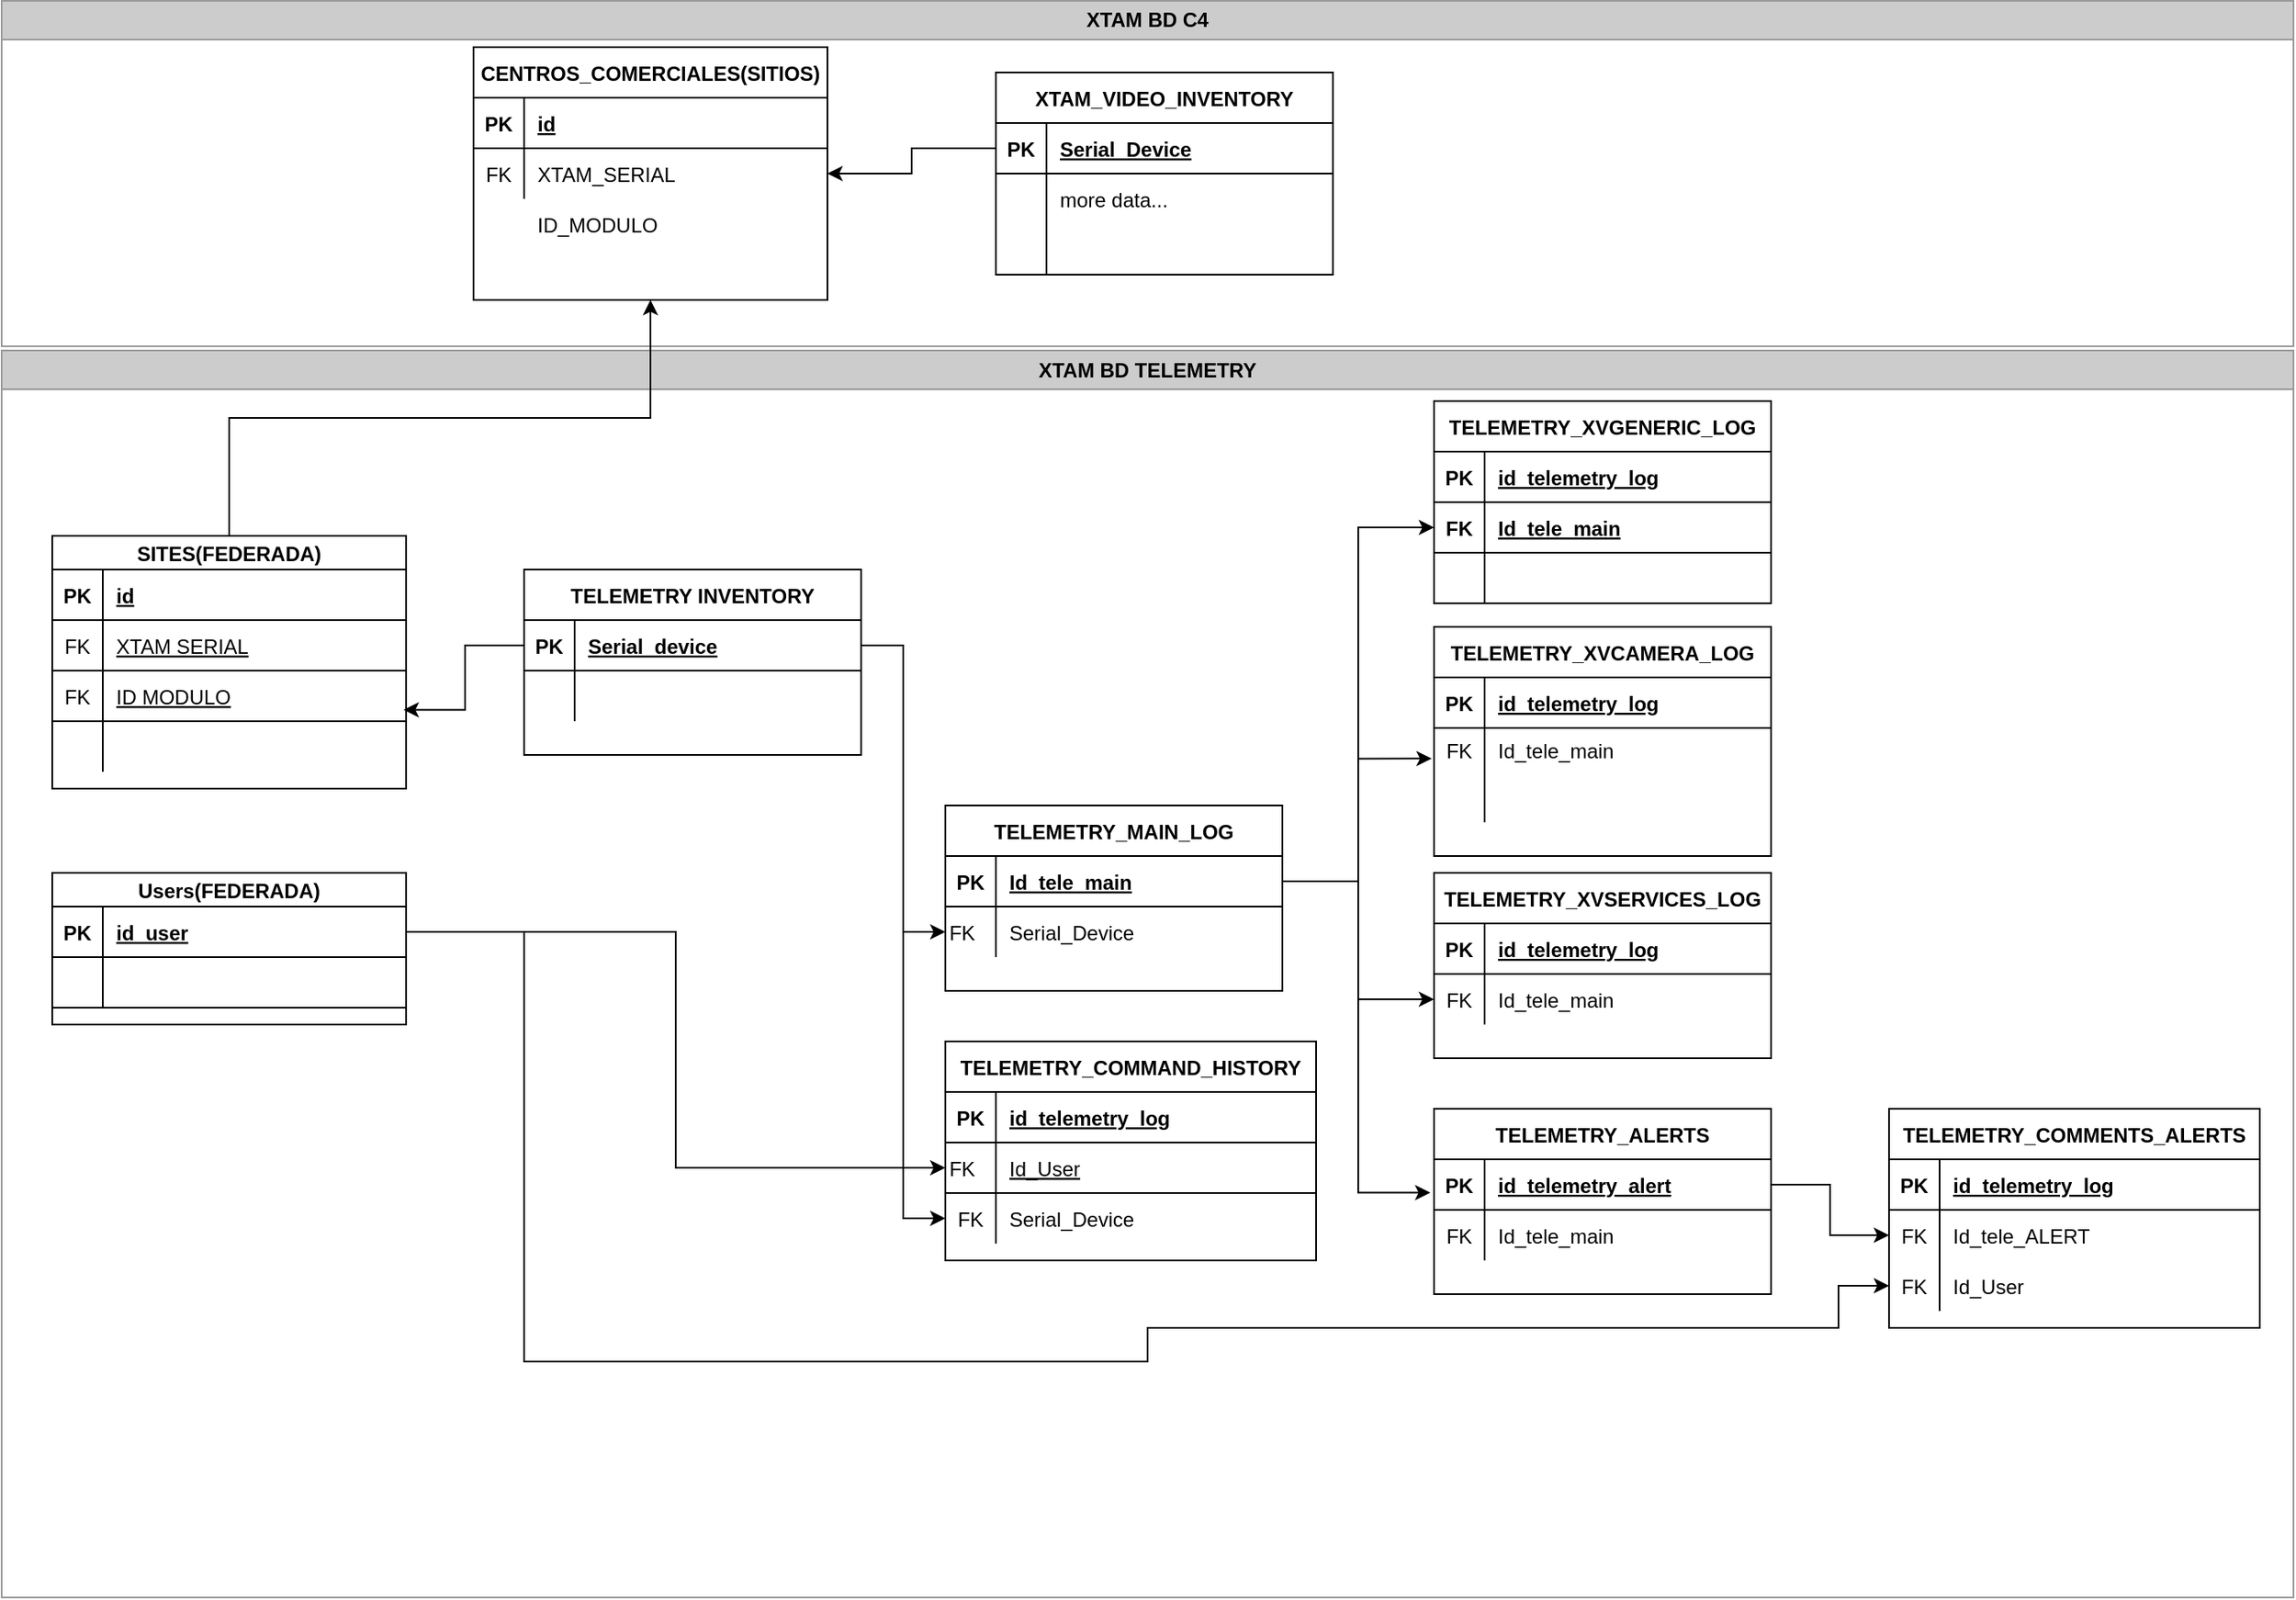 <mxfile version="23.0.2" type="github">
  <diagram id="R2lEEEUBdFMjLlhIrx00" name="Page-1">
    <mxGraphModel dx="2516" dy="759" grid="1" gridSize="10" guides="1" tooltips="1" connect="1" arrows="1" fold="1" page="1" pageScale="1" pageWidth="850" pageHeight="1100" math="0" shadow="0" extFonts="Permanent Marker^https://fonts.googleapis.com/css?family=Permanent+Marker">
      <root>
        <mxCell id="0" />
        <mxCell id="1" parent="0" />
        <mxCell id="znFHZDXA9H_BHEnEAQ6R-107" value="XTAM BD TELEMETRY" style="swimlane;whiteSpace=wrap;html=1;fillColor=#CCCCCC;strokeColor=#999999;" vertex="1" parent="1">
          <mxGeometry x="-250" y="210" width="1360" height="740" as="geometry" />
        </mxCell>
        <mxCell id="znFHZDXA9H_BHEnEAQ6R-1" value="TELEMETRY INVENTORY" style="shape=table;startSize=30;container=1;collapsible=1;childLayout=tableLayout;fixedRows=1;rowLines=0;fontStyle=1;align=center;resizeLast=1;" vertex="1" parent="znFHZDXA9H_BHEnEAQ6R-107">
          <mxGeometry x="310" y="130" width="200" height="110" as="geometry" />
        </mxCell>
        <mxCell id="znFHZDXA9H_BHEnEAQ6R-2" value="" style="shape=partialRectangle;collapsible=0;dropTarget=0;pointerEvents=0;fillColor=none;points=[[0,0.5],[1,0.5]];portConstraint=eastwest;top=0;left=0;right=0;bottom=1;" vertex="1" parent="znFHZDXA9H_BHEnEAQ6R-1">
          <mxGeometry y="30" width="200" height="30" as="geometry" />
        </mxCell>
        <mxCell id="znFHZDXA9H_BHEnEAQ6R-3" value="PK" style="shape=partialRectangle;overflow=hidden;connectable=0;fillColor=none;top=0;left=0;bottom=0;right=0;fontStyle=1;" vertex="1" parent="znFHZDXA9H_BHEnEAQ6R-2">
          <mxGeometry width="30" height="30" as="geometry">
            <mxRectangle width="30" height="30" as="alternateBounds" />
          </mxGeometry>
        </mxCell>
        <mxCell id="znFHZDXA9H_BHEnEAQ6R-4" value="Serial_device" style="shape=partialRectangle;overflow=hidden;connectable=0;fillColor=none;top=0;left=0;bottom=0;right=0;align=left;spacingLeft=6;fontStyle=5;" vertex="1" parent="znFHZDXA9H_BHEnEAQ6R-2">
          <mxGeometry x="30" width="170" height="30" as="geometry">
            <mxRectangle width="170" height="30" as="alternateBounds" />
          </mxGeometry>
        </mxCell>
        <mxCell id="znFHZDXA9H_BHEnEAQ6R-5" value="" style="shape=partialRectangle;collapsible=0;dropTarget=0;pointerEvents=0;fillColor=none;points=[[0,0.5],[1,0.5]];portConstraint=eastwest;top=0;left=0;right=0;bottom=0;" vertex="1" parent="znFHZDXA9H_BHEnEAQ6R-1">
          <mxGeometry y="60" width="200" height="30" as="geometry" />
        </mxCell>
        <mxCell id="znFHZDXA9H_BHEnEAQ6R-6" value="" style="shape=partialRectangle;overflow=hidden;connectable=0;fillColor=none;top=0;left=0;bottom=0;right=0;" vertex="1" parent="znFHZDXA9H_BHEnEAQ6R-5">
          <mxGeometry width="30" height="30" as="geometry">
            <mxRectangle width="30" height="30" as="alternateBounds" />
          </mxGeometry>
        </mxCell>
        <mxCell id="znFHZDXA9H_BHEnEAQ6R-7" value="" style="shape=partialRectangle;overflow=hidden;connectable=0;fillColor=none;top=0;left=0;bottom=0;right=0;align=left;spacingLeft=6;" vertex="1" parent="znFHZDXA9H_BHEnEAQ6R-5">
          <mxGeometry x="30" width="170" height="30" as="geometry">
            <mxRectangle width="170" height="30" as="alternateBounds" />
          </mxGeometry>
        </mxCell>
        <mxCell id="znFHZDXA9H_BHEnEAQ6R-118" value="TELEMETRY_COMMENTS_ALERTS" style="shape=table;startSize=30;container=1;collapsible=1;childLayout=tableLayout;fixedRows=1;rowLines=0;fontStyle=1;align=center;resizeLast=1;" vertex="1" parent="znFHZDXA9H_BHEnEAQ6R-107">
          <mxGeometry x="1120" y="450" width="220" height="130" as="geometry" />
        </mxCell>
        <mxCell id="znFHZDXA9H_BHEnEAQ6R-119" value="" style="shape=partialRectangle;collapsible=0;dropTarget=0;pointerEvents=0;fillColor=none;points=[[0,0.5],[1,0.5]];portConstraint=eastwest;top=0;left=0;right=0;bottom=1;" vertex="1" parent="znFHZDXA9H_BHEnEAQ6R-118">
          <mxGeometry y="30" width="220" height="30" as="geometry" />
        </mxCell>
        <mxCell id="znFHZDXA9H_BHEnEAQ6R-120" value="PK" style="shape=partialRectangle;overflow=hidden;connectable=0;fillColor=none;top=0;left=0;bottom=0;right=0;fontStyle=1;" vertex="1" parent="znFHZDXA9H_BHEnEAQ6R-119">
          <mxGeometry width="30" height="30" as="geometry">
            <mxRectangle width="30" height="30" as="alternateBounds" />
          </mxGeometry>
        </mxCell>
        <mxCell id="znFHZDXA9H_BHEnEAQ6R-121" value="id_telemetry_log" style="shape=partialRectangle;overflow=hidden;connectable=0;fillColor=none;top=0;left=0;bottom=0;right=0;align=left;spacingLeft=6;fontStyle=5;" vertex="1" parent="znFHZDXA9H_BHEnEAQ6R-119">
          <mxGeometry x="30" width="190" height="30" as="geometry">
            <mxRectangle width="190" height="30" as="alternateBounds" />
          </mxGeometry>
        </mxCell>
        <mxCell id="znFHZDXA9H_BHEnEAQ6R-122" value="" style="shape=partialRectangle;collapsible=0;dropTarget=0;pointerEvents=0;fillColor=none;points=[[0,0.5],[1,0.5]];portConstraint=eastwest;top=0;left=0;right=0;bottom=0;" vertex="1" parent="znFHZDXA9H_BHEnEAQ6R-118">
          <mxGeometry y="60" width="220" height="30" as="geometry" />
        </mxCell>
        <mxCell id="znFHZDXA9H_BHEnEAQ6R-123" value="FK" style="shape=partialRectangle;overflow=hidden;connectable=0;fillColor=none;top=0;left=0;bottom=0;right=0;" vertex="1" parent="znFHZDXA9H_BHEnEAQ6R-122">
          <mxGeometry width="30" height="30" as="geometry">
            <mxRectangle width="30" height="30" as="alternateBounds" />
          </mxGeometry>
        </mxCell>
        <mxCell id="znFHZDXA9H_BHEnEAQ6R-124" value="Id_tele_ALERT" style="shape=partialRectangle;overflow=hidden;connectable=0;fillColor=none;top=0;left=0;bottom=0;right=0;align=left;spacingLeft=6;" vertex="1" parent="znFHZDXA9H_BHEnEAQ6R-122">
          <mxGeometry x="30" width="190" height="30" as="geometry">
            <mxRectangle width="190" height="30" as="alternateBounds" />
          </mxGeometry>
        </mxCell>
        <mxCell id="znFHZDXA9H_BHEnEAQ6R-153" style="shape=partialRectangle;collapsible=0;dropTarget=0;pointerEvents=0;fillColor=none;points=[[0,0.5],[1,0.5]];portConstraint=eastwest;top=0;left=0;right=0;bottom=0;" vertex="1" parent="znFHZDXA9H_BHEnEAQ6R-118">
          <mxGeometry y="90" width="220" height="30" as="geometry" />
        </mxCell>
        <mxCell id="znFHZDXA9H_BHEnEAQ6R-154" value="FK" style="shape=partialRectangle;overflow=hidden;connectable=0;fillColor=none;top=0;left=0;bottom=0;right=0;" vertex="1" parent="znFHZDXA9H_BHEnEAQ6R-153">
          <mxGeometry width="30" height="30" as="geometry">
            <mxRectangle width="30" height="30" as="alternateBounds" />
          </mxGeometry>
        </mxCell>
        <mxCell id="znFHZDXA9H_BHEnEAQ6R-155" value="Id_User" style="shape=partialRectangle;overflow=hidden;connectable=0;fillColor=none;top=0;left=0;bottom=0;right=0;align=left;spacingLeft=6;" vertex="1" parent="znFHZDXA9H_BHEnEAQ6R-153">
          <mxGeometry x="30" width="190" height="30" as="geometry">
            <mxRectangle width="190" height="30" as="alternateBounds" />
          </mxGeometry>
        </mxCell>
        <mxCell id="znFHZDXA9H_BHEnEAQ6R-126" value="TELEMETRY_COMMAND_HISTORY" style="shape=table;startSize=30;container=1;collapsible=1;childLayout=tableLayout;fixedRows=1;rowLines=0;fontStyle=1;align=center;resizeLast=1;" vertex="1" parent="znFHZDXA9H_BHEnEAQ6R-107">
          <mxGeometry x="560" y="410" width="220" height="130" as="geometry" />
        </mxCell>
        <mxCell id="znFHZDXA9H_BHEnEAQ6R-127" value="" style="shape=partialRectangle;collapsible=0;dropTarget=0;pointerEvents=0;fillColor=none;points=[[0,0.5],[1,0.5]];portConstraint=eastwest;top=0;left=0;right=0;bottom=1;" vertex="1" parent="znFHZDXA9H_BHEnEAQ6R-126">
          <mxGeometry y="30" width="220" height="30" as="geometry" />
        </mxCell>
        <mxCell id="znFHZDXA9H_BHEnEAQ6R-128" value="PK" style="shape=partialRectangle;overflow=hidden;connectable=0;fillColor=none;top=0;left=0;bottom=0;right=0;fontStyle=1;" vertex="1" parent="znFHZDXA9H_BHEnEAQ6R-127">
          <mxGeometry width="30" height="30" as="geometry">
            <mxRectangle width="30" height="30" as="alternateBounds" />
          </mxGeometry>
        </mxCell>
        <mxCell id="znFHZDXA9H_BHEnEAQ6R-129" value="id_telemetry_log" style="shape=partialRectangle;overflow=hidden;connectable=0;fillColor=none;top=0;left=0;bottom=0;right=0;align=left;spacingLeft=6;fontStyle=5;" vertex="1" parent="znFHZDXA9H_BHEnEAQ6R-127">
          <mxGeometry x="30" width="190" height="30" as="geometry">
            <mxRectangle width="190" height="30" as="alternateBounds" />
          </mxGeometry>
        </mxCell>
        <mxCell id="znFHZDXA9H_BHEnEAQ6R-149" style="shape=partialRectangle;collapsible=0;dropTarget=0;pointerEvents=0;fillColor=none;points=[[0,0.5],[1,0.5]];portConstraint=eastwest;top=0;left=0;right=0;bottom=1;" vertex="1" parent="znFHZDXA9H_BHEnEAQ6R-126">
          <mxGeometry y="60" width="220" height="30" as="geometry" />
        </mxCell>
        <mxCell id="znFHZDXA9H_BHEnEAQ6R-150" value="FK   " style="shape=partialRectangle;overflow=hidden;connectable=0;fillColor=none;top=0;left=0;bottom=0;right=0;fontStyle=0;" vertex="1" parent="znFHZDXA9H_BHEnEAQ6R-149">
          <mxGeometry width="30" height="30" as="geometry">
            <mxRectangle width="30" height="30" as="alternateBounds" />
          </mxGeometry>
        </mxCell>
        <mxCell id="znFHZDXA9H_BHEnEAQ6R-151" value="Id_User" style="shape=partialRectangle;overflow=hidden;connectable=0;fillColor=none;top=0;left=0;bottom=0;right=0;align=left;spacingLeft=6;fontStyle=4;" vertex="1" parent="znFHZDXA9H_BHEnEAQ6R-149">
          <mxGeometry x="30" width="190" height="30" as="geometry">
            <mxRectangle width="190" height="30" as="alternateBounds" />
          </mxGeometry>
        </mxCell>
        <mxCell id="znFHZDXA9H_BHEnEAQ6R-130" value="" style="shape=partialRectangle;collapsible=0;dropTarget=0;pointerEvents=0;fillColor=none;points=[[0,0.5],[1,0.5]];portConstraint=eastwest;top=0;left=0;right=0;bottom=0;" vertex="1" parent="znFHZDXA9H_BHEnEAQ6R-126">
          <mxGeometry y="90" width="220" height="30" as="geometry" />
        </mxCell>
        <mxCell id="znFHZDXA9H_BHEnEAQ6R-131" value="FK" style="shape=partialRectangle;overflow=hidden;connectable=0;fillColor=none;top=0;left=0;bottom=0;right=0;" vertex="1" parent="znFHZDXA9H_BHEnEAQ6R-130">
          <mxGeometry width="30" height="30" as="geometry">
            <mxRectangle width="30" height="30" as="alternateBounds" />
          </mxGeometry>
        </mxCell>
        <mxCell id="znFHZDXA9H_BHEnEAQ6R-132" value="Serial_Device" style="shape=partialRectangle;overflow=hidden;connectable=0;fillColor=none;top=0;left=0;bottom=0;right=0;align=left;spacingLeft=6;" vertex="1" parent="znFHZDXA9H_BHEnEAQ6R-130">
          <mxGeometry x="30" width="190" height="30" as="geometry">
            <mxRectangle width="190" height="30" as="alternateBounds" />
          </mxGeometry>
        </mxCell>
        <mxCell id="znFHZDXA9H_BHEnEAQ6R-38" value="SITES(FEDERADA)" style="shape=table;startSize=20;container=1;collapsible=1;childLayout=tableLayout;fixedRows=1;rowLines=0;fontStyle=1;align=center;resizeLast=1;" vertex="1" parent="znFHZDXA9H_BHEnEAQ6R-107">
          <mxGeometry x="30" y="110" width="210" height="150" as="geometry" />
        </mxCell>
        <mxCell id="znFHZDXA9H_BHEnEAQ6R-39" value="" style="shape=partialRectangle;collapsible=0;dropTarget=0;pointerEvents=0;fillColor=none;points=[[0,0.5],[1,0.5]];portConstraint=eastwest;top=0;left=0;right=0;bottom=1;" vertex="1" parent="znFHZDXA9H_BHEnEAQ6R-38">
          <mxGeometry y="20" width="210" height="30" as="geometry" />
        </mxCell>
        <mxCell id="znFHZDXA9H_BHEnEAQ6R-40" value="PK" style="shape=partialRectangle;overflow=hidden;connectable=0;fillColor=none;top=0;left=0;bottom=0;right=0;fontStyle=1;" vertex="1" parent="znFHZDXA9H_BHEnEAQ6R-39">
          <mxGeometry width="30" height="30" as="geometry">
            <mxRectangle width="30" height="30" as="alternateBounds" />
          </mxGeometry>
        </mxCell>
        <mxCell id="znFHZDXA9H_BHEnEAQ6R-41" value="id" style="shape=partialRectangle;overflow=hidden;connectable=0;fillColor=none;top=0;left=0;bottom=0;right=0;align=left;spacingLeft=6;fontStyle=5;" vertex="1" parent="znFHZDXA9H_BHEnEAQ6R-39">
          <mxGeometry x="30" width="180" height="30" as="geometry">
            <mxRectangle width="180" height="30" as="alternateBounds" />
          </mxGeometry>
        </mxCell>
        <mxCell id="znFHZDXA9H_BHEnEAQ6R-45" style="shape=partialRectangle;collapsible=0;dropTarget=0;pointerEvents=0;fillColor=none;points=[[0,0.5],[1,0.5]];portConstraint=eastwest;top=0;left=0;right=0;bottom=1;" vertex="1" parent="znFHZDXA9H_BHEnEAQ6R-38">
          <mxGeometry y="50" width="210" height="30" as="geometry" />
        </mxCell>
        <mxCell id="znFHZDXA9H_BHEnEAQ6R-46" value="FK" style="shape=partialRectangle;overflow=hidden;connectable=0;fillColor=none;top=0;left=0;bottom=0;right=0;fontStyle=0;" vertex="1" parent="znFHZDXA9H_BHEnEAQ6R-45">
          <mxGeometry width="30" height="30" as="geometry">
            <mxRectangle width="30" height="30" as="alternateBounds" />
          </mxGeometry>
        </mxCell>
        <mxCell id="znFHZDXA9H_BHEnEAQ6R-47" value="XTAM SERIAL" style="shape=partialRectangle;overflow=hidden;connectable=0;fillColor=none;top=0;left=0;bottom=0;right=0;align=left;spacingLeft=6;fontStyle=4;" vertex="1" parent="znFHZDXA9H_BHEnEAQ6R-45">
          <mxGeometry x="30" width="180" height="30" as="geometry">
            <mxRectangle width="180" height="30" as="alternateBounds" />
          </mxGeometry>
        </mxCell>
        <mxCell id="znFHZDXA9H_BHEnEAQ6R-48" style="shape=partialRectangle;collapsible=0;dropTarget=0;pointerEvents=0;fillColor=none;points=[[0,0.5],[1,0.5]];portConstraint=eastwest;top=0;left=0;right=0;bottom=1;" vertex="1" parent="znFHZDXA9H_BHEnEAQ6R-38">
          <mxGeometry y="80" width="210" height="30" as="geometry" />
        </mxCell>
        <mxCell id="znFHZDXA9H_BHEnEAQ6R-49" value="FK" style="shape=partialRectangle;overflow=hidden;connectable=0;fillColor=none;top=0;left=0;bottom=0;right=0;fontStyle=0;" vertex="1" parent="znFHZDXA9H_BHEnEAQ6R-48">
          <mxGeometry width="30" height="30" as="geometry">
            <mxRectangle width="30" height="30" as="alternateBounds" />
          </mxGeometry>
        </mxCell>
        <mxCell id="znFHZDXA9H_BHEnEAQ6R-50" value="ID MODULO" style="shape=partialRectangle;overflow=hidden;connectable=0;fillColor=none;top=0;left=0;bottom=0;right=0;align=left;spacingLeft=6;fontStyle=4;" vertex="1" parent="znFHZDXA9H_BHEnEAQ6R-48">
          <mxGeometry x="30" width="180" height="30" as="geometry">
            <mxRectangle width="180" height="30" as="alternateBounds" />
          </mxGeometry>
        </mxCell>
        <mxCell id="znFHZDXA9H_BHEnEAQ6R-42" value="" style="shape=partialRectangle;collapsible=0;dropTarget=0;pointerEvents=0;fillColor=none;points=[[0,0.5],[1,0.5]];portConstraint=eastwest;top=0;left=0;right=0;bottom=0;" vertex="1" parent="znFHZDXA9H_BHEnEAQ6R-38">
          <mxGeometry y="110" width="210" height="30" as="geometry" />
        </mxCell>
        <mxCell id="znFHZDXA9H_BHEnEAQ6R-43" value="" style="shape=partialRectangle;overflow=hidden;connectable=0;fillColor=none;top=0;left=0;bottom=0;right=0;" vertex="1" parent="znFHZDXA9H_BHEnEAQ6R-42">
          <mxGeometry width="30" height="30" as="geometry">
            <mxRectangle width="30" height="30" as="alternateBounds" />
          </mxGeometry>
        </mxCell>
        <mxCell id="znFHZDXA9H_BHEnEAQ6R-44" value="" style="shape=partialRectangle;overflow=hidden;connectable=0;fillColor=none;top=0;left=0;bottom=0;right=0;align=left;spacingLeft=6;" vertex="1" parent="znFHZDXA9H_BHEnEAQ6R-42">
          <mxGeometry x="30" width="180" height="30" as="geometry">
            <mxRectangle width="180" height="30" as="alternateBounds" />
          </mxGeometry>
        </mxCell>
        <mxCell id="znFHZDXA9H_BHEnEAQ6R-51" style="edgeStyle=orthogonalEdgeStyle;rounded=0;orthogonalLoop=1;jettySize=auto;html=1;exitX=0;exitY=0.5;exitDx=0;exitDy=0;entryX=0.993;entryY=0.774;entryDx=0;entryDy=0;entryPerimeter=0;" edge="1" parent="znFHZDXA9H_BHEnEAQ6R-107" source="znFHZDXA9H_BHEnEAQ6R-2" target="znFHZDXA9H_BHEnEAQ6R-48">
          <mxGeometry relative="1" as="geometry" />
        </mxCell>
        <mxCell id="znFHZDXA9H_BHEnEAQ6R-99" value="TELEMETRY_ALERTS" style="shape=table;startSize=30;container=1;collapsible=1;childLayout=tableLayout;fixedRows=1;rowLines=0;fontStyle=1;align=center;resizeLast=1;" vertex="1" parent="znFHZDXA9H_BHEnEAQ6R-107">
          <mxGeometry x="850" y="450" width="200" height="110" as="geometry" />
        </mxCell>
        <mxCell id="znFHZDXA9H_BHEnEAQ6R-100" value="" style="shape=partialRectangle;collapsible=0;dropTarget=0;pointerEvents=0;fillColor=none;points=[[0,0.5],[1,0.5]];portConstraint=eastwest;top=0;left=0;right=0;bottom=1;" vertex="1" parent="znFHZDXA9H_BHEnEAQ6R-99">
          <mxGeometry y="30" width="200" height="30" as="geometry" />
        </mxCell>
        <mxCell id="znFHZDXA9H_BHEnEAQ6R-101" value="PK" style="shape=partialRectangle;overflow=hidden;connectable=0;fillColor=none;top=0;left=0;bottom=0;right=0;fontStyle=1;" vertex="1" parent="znFHZDXA9H_BHEnEAQ6R-100">
          <mxGeometry width="30" height="30" as="geometry">
            <mxRectangle width="30" height="30" as="alternateBounds" />
          </mxGeometry>
        </mxCell>
        <mxCell id="znFHZDXA9H_BHEnEAQ6R-102" value="id_telemetry_alert" style="shape=partialRectangle;overflow=hidden;connectable=0;fillColor=none;top=0;left=0;bottom=0;right=0;align=left;spacingLeft=6;fontStyle=5;" vertex="1" parent="znFHZDXA9H_BHEnEAQ6R-100">
          <mxGeometry x="30" width="170" height="30" as="geometry">
            <mxRectangle width="170" height="30" as="alternateBounds" />
          </mxGeometry>
        </mxCell>
        <mxCell id="znFHZDXA9H_BHEnEAQ6R-103" value="" style="shape=partialRectangle;collapsible=0;dropTarget=0;pointerEvents=0;fillColor=none;points=[[0,0.5],[1,0.5]];portConstraint=eastwest;top=0;left=0;right=0;bottom=0;" vertex="1" parent="znFHZDXA9H_BHEnEAQ6R-99">
          <mxGeometry y="60" width="200" height="30" as="geometry" />
        </mxCell>
        <mxCell id="znFHZDXA9H_BHEnEAQ6R-104" value="FK" style="shape=partialRectangle;overflow=hidden;connectable=0;fillColor=none;top=0;left=0;bottom=0;right=0;" vertex="1" parent="znFHZDXA9H_BHEnEAQ6R-103">
          <mxGeometry width="30" height="30" as="geometry">
            <mxRectangle width="30" height="30" as="alternateBounds" />
          </mxGeometry>
        </mxCell>
        <mxCell id="znFHZDXA9H_BHEnEAQ6R-105" value="Id_tele_main" style="shape=partialRectangle;overflow=hidden;connectable=0;fillColor=none;top=0;left=0;bottom=0;right=0;align=left;spacingLeft=6;" vertex="1" parent="znFHZDXA9H_BHEnEAQ6R-103">
          <mxGeometry x="30" width="170" height="30" as="geometry">
            <mxRectangle width="170" height="30" as="alternateBounds" />
          </mxGeometry>
        </mxCell>
        <mxCell id="znFHZDXA9H_BHEnEAQ6R-133" style="edgeStyle=orthogonalEdgeStyle;rounded=0;orthogonalLoop=1;jettySize=auto;html=1;exitX=1;exitY=0.5;exitDx=0;exitDy=0;entryX=0;entryY=0.5;entryDx=0;entryDy=0;" edge="1" parent="znFHZDXA9H_BHEnEAQ6R-107" source="znFHZDXA9H_BHEnEAQ6R-100" target="znFHZDXA9H_BHEnEAQ6R-122">
          <mxGeometry relative="1" as="geometry" />
        </mxCell>
        <mxCell id="znFHZDXA9H_BHEnEAQ6R-135" style="edgeStyle=orthogonalEdgeStyle;rounded=0;orthogonalLoop=1;jettySize=auto;html=1;exitX=1;exitY=0.5;exitDx=0;exitDy=0;entryX=0;entryY=0.5;entryDx=0;entryDy=0;" edge="1" parent="znFHZDXA9H_BHEnEAQ6R-107" source="znFHZDXA9H_BHEnEAQ6R-2" target="znFHZDXA9H_BHEnEAQ6R-130">
          <mxGeometry relative="1" as="geometry" />
        </mxCell>
        <mxCell id="znFHZDXA9H_BHEnEAQ6R-136" value="Users(FEDERADA)" style="shape=table;startSize=20;container=1;collapsible=1;childLayout=tableLayout;fixedRows=1;rowLines=0;fontStyle=1;align=center;resizeLast=1;" vertex="1" parent="znFHZDXA9H_BHEnEAQ6R-107">
          <mxGeometry x="30" y="310" width="210" height="90" as="geometry" />
        </mxCell>
        <mxCell id="znFHZDXA9H_BHEnEAQ6R-137" value="" style="shape=partialRectangle;collapsible=0;dropTarget=0;pointerEvents=0;fillColor=none;points=[[0,0.5],[1,0.5]];portConstraint=eastwest;top=0;left=0;right=0;bottom=1;" vertex="1" parent="znFHZDXA9H_BHEnEAQ6R-136">
          <mxGeometry y="20" width="210" height="30" as="geometry" />
        </mxCell>
        <mxCell id="znFHZDXA9H_BHEnEAQ6R-138" value="PK" style="shape=partialRectangle;overflow=hidden;connectable=0;fillColor=none;top=0;left=0;bottom=0;right=0;fontStyle=1;" vertex="1" parent="znFHZDXA9H_BHEnEAQ6R-137">
          <mxGeometry width="30" height="30" as="geometry">
            <mxRectangle width="30" height="30" as="alternateBounds" />
          </mxGeometry>
        </mxCell>
        <mxCell id="znFHZDXA9H_BHEnEAQ6R-139" value="id_user" style="shape=partialRectangle;overflow=hidden;connectable=0;fillColor=none;top=0;left=0;bottom=0;right=0;align=left;spacingLeft=6;fontStyle=5;" vertex="1" parent="znFHZDXA9H_BHEnEAQ6R-137">
          <mxGeometry x="30" width="180" height="30" as="geometry">
            <mxRectangle width="180" height="30" as="alternateBounds" />
          </mxGeometry>
        </mxCell>
        <mxCell id="znFHZDXA9H_BHEnEAQ6R-143" style="shape=partialRectangle;collapsible=0;dropTarget=0;pointerEvents=0;fillColor=none;points=[[0,0.5],[1,0.5]];portConstraint=eastwest;top=0;left=0;right=0;bottom=1;" vertex="1" parent="znFHZDXA9H_BHEnEAQ6R-136">
          <mxGeometry y="50" width="210" height="30" as="geometry" />
        </mxCell>
        <mxCell id="znFHZDXA9H_BHEnEAQ6R-144" value="" style="shape=partialRectangle;overflow=hidden;connectable=0;fillColor=none;top=0;left=0;bottom=0;right=0;fontStyle=0;" vertex="1" parent="znFHZDXA9H_BHEnEAQ6R-143">
          <mxGeometry width="30" height="30" as="geometry">
            <mxRectangle width="30" height="30" as="alternateBounds" />
          </mxGeometry>
        </mxCell>
        <mxCell id="znFHZDXA9H_BHEnEAQ6R-145" value="" style="shape=partialRectangle;overflow=hidden;connectable=0;fillColor=none;top=0;left=0;bottom=0;right=0;align=left;spacingLeft=6;fontStyle=4;" vertex="1" parent="znFHZDXA9H_BHEnEAQ6R-143">
          <mxGeometry x="30" width="180" height="30" as="geometry">
            <mxRectangle width="180" height="30" as="alternateBounds" />
          </mxGeometry>
        </mxCell>
        <mxCell id="znFHZDXA9H_BHEnEAQ6R-152" style="edgeStyle=orthogonalEdgeStyle;rounded=0;orthogonalLoop=1;jettySize=auto;html=1;exitX=1;exitY=0.5;exitDx=0;exitDy=0;entryX=0;entryY=0.5;entryDx=0;entryDy=0;" edge="1" parent="znFHZDXA9H_BHEnEAQ6R-107" source="znFHZDXA9H_BHEnEAQ6R-137" target="znFHZDXA9H_BHEnEAQ6R-149">
          <mxGeometry relative="1" as="geometry" />
        </mxCell>
        <mxCell id="znFHZDXA9H_BHEnEAQ6R-156" style="edgeStyle=orthogonalEdgeStyle;rounded=0;orthogonalLoop=1;jettySize=auto;html=1;exitX=1;exitY=0.5;exitDx=0;exitDy=0;entryX=0;entryY=0.5;entryDx=0;entryDy=0;" edge="1" parent="znFHZDXA9H_BHEnEAQ6R-107" source="znFHZDXA9H_BHEnEAQ6R-137" target="znFHZDXA9H_BHEnEAQ6R-153">
          <mxGeometry relative="1" as="geometry">
            <Array as="points">
              <mxPoint x="310" y="345" />
              <mxPoint x="310" y="600" />
              <mxPoint x="680" y="600" />
              <mxPoint x="680" y="580" />
              <mxPoint x="1090" y="580" />
              <mxPoint x="1090" y="555" />
            </Array>
          </mxGeometry>
        </mxCell>
        <mxCell id="C-vyLk0tnHw3VtMMgP7b-23" value="CENTROS_COMERCIALES(SITIOS)" style="shape=table;startSize=30;container=1;collapsible=1;childLayout=tableLayout;fixedRows=1;rowLines=0;fontStyle=1;align=center;resizeLast=1;" parent="1" vertex="1">
          <mxGeometry x="30" y="30" width="210" height="150" as="geometry" />
        </mxCell>
        <mxCell id="C-vyLk0tnHw3VtMMgP7b-24" value="" style="shape=partialRectangle;collapsible=0;dropTarget=0;pointerEvents=0;fillColor=none;points=[[0,0.5],[1,0.5]];portConstraint=eastwest;top=0;left=0;right=0;bottom=1;" parent="C-vyLk0tnHw3VtMMgP7b-23" vertex="1">
          <mxGeometry y="30" width="210" height="30" as="geometry" />
        </mxCell>
        <mxCell id="C-vyLk0tnHw3VtMMgP7b-25" value="PK" style="shape=partialRectangle;overflow=hidden;connectable=0;fillColor=none;top=0;left=0;bottom=0;right=0;fontStyle=1;" parent="C-vyLk0tnHw3VtMMgP7b-24" vertex="1">
          <mxGeometry width="30" height="30" as="geometry">
            <mxRectangle width="30" height="30" as="alternateBounds" />
          </mxGeometry>
        </mxCell>
        <mxCell id="C-vyLk0tnHw3VtMMgP7b-26" value="id" style="shape=partialRectangle;overflow=hidden;connectable=0;fillColor=none;top=0;left=0;bottom=0;right=0;align=left;spacingLeft=6;fontStyle=5;" parent="C-vyLk0tnHw3VtMMgP7b-24" vertex="1">
          <mxGeometry x="30" width="180" height="30" as="geometry">
            <mxRectangle width="180" height="30" as="alternateBounds" />
          </mxGeometry>
        </mxCell>
        <mxCell id="C-vyLk0tnHw3VtMMgP7b-27" value="" style="shape=partialRectangle;collapsible=0;dropTarget=0;pointerEvents=0;fillColor=none;points=[[0,0.5],[1,0.5]];portConstraint=eastwest;top=0;left=0;right=0;bottom=0;" parent="C-vyLk0tnHw3VtMMgP7b-23" vertex="1">
          <mxGeometry y="60" width="210" height="30" as="geometry" />
        </mxCell>
        <mxCell id="C-vyLk0tnHw3VtMMgP7b-28" value="FK" style="shape=partialRectangle;overflow=hidden;connectable=0;fillColor=none;top=0;left=0;bottom=0;right=0;" parent="C-vyLk0tnHw3VtMMgP7b-27" vertex="1">
          <mxGeometry width="30" height="30" as="geometry">
            <mxRectangle width="30" height="30" as="alternateBounds" />
          </mxGeometry>
        </mxCell>
        <mxCell id="C-vyLk0tnHw3VtMMgP7b-29" value="XTAM_SERIAL" style="shape=partialRectangle;overflow=hidden;connectable=0;fillColor=none;top=0;left=0;bottom=0;right=0;align=left;spacingLeft=6;" parent="C-vyLk0tnHw3VtMMgP7b-27" vertex="1">
          <mxGeometry x="30" width="180" height="30" as="geometry">
            <mxRectangle width="180" height="30" as="alternateBounds" />
          </mxGeometry>
        </mxCell>
        <mxCell id="znFHZDXA9H_BHEnEAQ6R-10" value="ID_MODULO" style="shape=partialRectangle;overflow=hidden;connectable=0;fillColor=none;top=0;left=0;bottom=0;right=0;align=left;spacingLeft=6;" vertex="1" parent="1">
          <mxGeometry x="60" y="120" width="180" height="30" as="geometry">
            <mxRectangle width="220" height="30" as="alternateBounds" />
          </mxGeometry>
        </mxCell>
        <mxCell id="znFHZDXA9H_BHEnEAQ6R-15" style="edgeStyle=orthogonalEdgeStyle;rounded=0;orthogonalLoop=1;jettySize=auto;html=1;entryX=1;entryY=0.5;entryDx=0;entryDy=0;" edge="1" parent="1" source="C-vyLk0tnHw3VtMMgP7b-3" target="C-vyLk0tnHw3VtMMgP7b-27">
          <mxGeometry relative="1" as="geometry" />
        </mxCell>
        <mxCell id="znFHZDXA9H_BHEnEAQ6R-17" value="XTAM BD C4" style="swimlane;whiteSpace=wrap;html=1;fillColor=#CCCCCC;strokeColor=#999999;" vertex="1" parent="1">
          <mxGeometry x="-250" y="2.5" width="1360" height="205" as="geometry" />
        </mxCell>
        <mxCell id="C-vyLk0tnHw3VtMMgP7b-2" value="XTAM_VIDEO_INVENTORY" style="shape=table;startSize=30;container=1;collapsible=1;childLayout=tableLayout;fixedRows=1;rowLines=0;fontStyle=1;align=center;resizeLast=1;" parent="znFHZDXA9H_BHEnEAQ6R-17" vertex="1">
          <mxGeometry x="590" y="42.5" width="200" height="120" as="geometry" />
        </mxCell>
        <mxCell id="C-vyLk0tnHw3VtMMgP7b-3" value="" style="shape=partialRectangle;collapsible=0;dropTarget=0;pointerEvents=0;fillColor=none;points=[[0,0.5],[1,0.5]];portConstraint=eastwest;top=0;left=0;right=0;bottom=1;" parent="C-vyLk0tnHw3VtMMgP7b-2" vertex="1">
          <mxGeometry y="30" width="200" height="30" as="geometry" />
        </mxCell>
        <mxCell id="C-vyLk0tnHw3VtMMgP7b-4" value="PK" style="shape=partialRectangle;overflow=hidden;connectable=0;fillColor=none;top=0;left=0;bottom=0;right=0;fontStyle=1;" parent="C-vyLk0tnHw3VtMMgP7b-3" vertex="1">
          <mxGeometry width="30" height="30" as="geometry">
            <mxRectangle width="30" height="30" as="alternateBounds" />
          </mxGeometry>
        </mxCell>
        <mxCell id="C-vyLk0tnHw3VtMMgP7b-5" value="Serial_Device" style="shape=partialRectangle;overflow=hidden;connectable=0;fillColor=none;top=0;left=0;bottom=0;right=0;align=left;spacingLeft=6;fontStyle=5;" parent="C-vyLk0tnHw3VtMMgP7b-3" vertex="1">
          <mxGeometry x="30" width="170" height="30" as="geometry">
            <mxRectangle width="170" height="30" as="alternateBounds" />
          </mxGeometry>
        </mxCell>
        <mxCell id="C-vyLk0tnHw3VtMMgP7b-6" value="" style="shape=partialRectangle;collapsible=0;dropTarget=0;pointerEvents=0;fillColor=none;points=[[0,0.5],[1,0.5]];portConstraint=eastwest;top=0;left=0;right=0;bottom=0;" parent="C-vyLk0tnHw3VtMMgP7b-2" vertex="1">
          <mxGeometry y="60" width="200" height="30" as="geometry" />
        </mxCell>
        <mxCell id="C-vyLk0tnHw3VtMMgP7b-7" value="" style="shape=partialRectangle;overflow=hidden;connectable=0;fillColor=none;top=0;left=0;bottom=0;right=0;" parent="C-vyLk0tnHw3VtMMgP7b-6" vertex="1">
          <mxGeometry width="30" height="30" as="geometry">
            <mxRectangle width="30" height="30" as="alternateBounds" />
          </mxGeometry>
        </mxCell>
        <mxCell id="C-vyLk0tnHw3VtMMgP7b-8" value="more data..." style="shape=partialRectangle;overflow=hidden;connectable=0;fillColor=none;top=0;left=0;bottom=0;right=0;align=left;spacingLeft=6;" parent="C-vyLk0tnHw3VtMMgP7b-6" vertex="1">
          <mxGeometry x="30" width="170" height="30" as="geometry">
            <mxRectangle width="170" height="30" as="alternateBounds" />
          </mxGeometry>
        </mxCell>
        <mxCell id="C-vyLk0tnHw3VtMMgP7b-9" value="" style="shape=partialRectangle;collapsible=0;dropTarget=0;pointerEvents=0;fillColor=none;points=[[0,0.5],[1,0.5]];portConstraint=eastwest;top=0;left=0;right=0;bottom=0;" parent="C-vyLk0tnHw3VtMMgP7b-2" vertex="1">
          <mxGeometry y="90" width="200" height="30" as="geometry" />
        </mxCell>
        <mxCell id="C-vyLk0tnHw3VtMMgP7b-10" value="" style="shape=partialRectangle;overflow=hidden;connectable=0;fillColor=none;top=0;left=0;bottom=0;right=0;" parent="C-vyLk0tnHw3VtMMgP7b-9" vertex="1">
          <mxGeometry width="30" height="30" as="geometry">
            <mxRectangle width="30" height="30" as="alternateBounds" />
          </mxGeometry>
        </mxCell>
        <mxCell id="C-vyLk0tnHw3VtMMgP7b-11" value="" style="shape=partialRectangle;overflow=hidden;connectable=0;fillColor=none;top=0;left=0;bottom=0;right=0;align=left;spacingLeft=6;" parent="C-vyLk0tnHw3VtMMgP7b-9" vertex="1">
          <mxGeometry x="30" width="170" height="30" as="geometry">
            <mxRectangle width="170" height="30" as="alternateBounds" />
          </mxGeometry>
        </mxCell>
        <mxCell id="znFHZDXA9H_BHEnEAQ6R-52" style="edgeStyle=orthogonalEdgeStyle;rounded=0;orthogonalLoop=1;jettySize=auto;html=1;exitX=0.5;exitY=0;exitDx=0;exitDy=0;entryX=0.5;entryY=1;entryDx=0;entryDy=0;" edge="1" parent="1" source="znFHZDXA9H_BHEnEAQ6R-38" target="C-vyLk0tnHw3VtMMgP7b-23">
          <mxGeometry relative="1" as="geometry" />
        </mxCell>
        <mxCell id="znFHZDXA9H_BHEnEAQ6R-53" value="TELEMETRY_MAIN_LOG" style="shape=table;startSize=30;container=1;collapsible=1;childLayout=tableLayout;fixedRows=1;rowLines=0;fontStyle=1;align=center;resizeLast=1;" vertex="1" parent="1">
          <mxGeometry x="310" y="480" width="200" height="110" as="geometry" />
        </mxCell>
        <mxCell id="znFHZDXA9H_BHEnEAQ6R-54" value="" style="shape=partialRectangle;collapsible=0;dropTarget=0;pointerEvents=0;fillColor=none;points=[[0,0.5],[1,0.5]];portConstraint=eastwest;top=0;left=0;right=0;bottom=1;" vertex="1" parent="znFHZDXA9H_BHEnEAQ6R-53">
          <mxGeometry y="30" width="200" height="30" as="geometry" />
        </mxCell>
        <mxCell id="znFHZDXA9H_BHEnEAQ6R-55" value="PK" style="shape=partialRectangle;overflow=hidden;connectable=0;fillColor=none;top=0;left=0;bottom=0;right=0;fontStyle=1;" vertex="1" parent="znFHZDXA9H_BHEnEAQ6R-54">
          <mxGeometry width="30" height="30" as="geometry">
            <mxRectangle width="30" height="30" as="alternateBounds" />
          </mxGeometry>
        </mxCell>
        <mxCell id="znFHZDXA9H_BHEnEAQ6R-56" value="Id_tele_main" style="shape=partialRectangle;overflow=hidden;connectable=0;fillColor=none;top=0;left=0;bottom=0;right=0;align=left;spacingLeft=6;fontStyle=5;" vertex="1" parent="znFHZDXA9H_BHEnEAQ6R-54">
          <mxGeometry x="30" width="170" height="30" as="geometry">
            <mxRectangle width="170" height="30" as="alternateBounds" />
          </mxGeometry>
        </mxCell>
        <mxCell id="znFHZDXA9H_BHEnEAQ6R-57" value="" style="shape=partialRectangle;collapsible=0;dropTarget=0;pointerEvents=0;fillColor=none;points=[[0,0.5],[1,0.5]];portConstraint=eastwest;top=0;left=0;right=0;bottom=0;" vertex="1" parent="znFHZDXA9H_BHEnEAQ6R-53">
          <mxGeometry y="60" width="200" height="30" as="geometry" />
        </mxCell>
        <mxCell id="znFHZDXA9H_BHEnEAQ6R-58" value="FK   " style="shape=partialRectangle;overflow=hidden;connectable=0;fillColor=none;top=0;left=0;bottom=0;right=0;" vertex="1" parent="znFHZDXA9H_BHEnEAQ6R-57">
          <mxGeometry width="30" height="30" as="geometry">
            <mxRectangle width="30" height="30" as="alternateBounds" />
          </mxGeometry>
        </mxCell>
        <mxCell id="znFHZDXA9H_BHEnEAQ6R-59" value="Serial_Device" style="shape=partialRectangle;overflow=hidden;connectable=0;fillColor=none;top=0;left=0;bottom=0;right=0;align=left;spacingLeft=6;" vertex="1" parent="znFHZDXA9H_BHEnEAQ6R-57">
          <mxGeometry x="30" width="170" height="30" as="geometry">
            <mxRectangle width="170" height="30" as="alternateBounds" />
          </mxGeometry>
        </mxCell>
        <mxCell id="znFHZDXA9H_BHEnEAQ6R-60" value="TELEMETRY_XVGENERIC_LOG" style="shape=table;startSize=30;container=1;collapsible=1;childLayout=tableLayout;fixedRows=1;rowLines=0;fontStyle=1;align=center;resizeLast=1;" vertex="1" parent="1">
          <mxGeometry x="600" y="240" width="200" height="120" as="geometry" />
        </mxCell>
        <mxCell id="znFHZDXA9H_BHEnEAQ6R-61" value="" style="shape=partialRectangle;collapsible=0;dropTarget=0;pointerEvents=0;fillColor=none;points=[[0,0.5],[1,0.5]];portConstraint=eastwest;top=0;left=0;right=0;bottom=1;" vertex="1" parent="znFHZDXA9H_BHEnEAQ6R-60">
          <mxGeometry y="30" width="200" height="30" as="geometry" />
        </mxCell>
        <mxCell id="znFHZDXA9H_BHEnEAQ6R-62" value="PK" style="shape=partialRectangle;overflow=hidden;connectable=0;fillColor=none;top=0;left=0;bottom=0;right=0;fontStyle=1;" vertex="1" parent="znFHZDXA9H_BHEnEAQ6R-61">
          <mxGeometry width="30" height="30" as="geometry">
            <mxRectangle width="30" height="30" as="alternateBounds" />
          </mxGeometry>
        </mxCell>
        <mxCell id="znFHZDXA9H_BHEnEAQ6R-63" value="id_telemetry_log" style="shape=partialRectangle;overflow=hidden;connectable=0;fillColor=none;top=0;left=0;bottom=0;right=0;align=left;spacingLeft=6;fontStyle=5;" vertex="1" parent="znFHZDXA9H_BHEnEAQ6R-61">
          <mxGeometry x="30" width="170" height="30" as="geometry">
            <mxRectangle width="170" height="30" as="alternateBounds" />
          </mxGeometry>
        </mxCell>
        <mxCell id="znFHZDXA9H_BHEnEAQ6R-81" style="shape=partialRectangle;collapsible=0;dropTarget=0;pointerEvents=0;fillColor=none;points=[[0,0.5],[1,0.5]];portConstraint=eastwest;top=0;left=0;right=0;bottom=1;" vertex="1" parent="znFHZDXA9H_BHEnEAQ6R-60">
          <mxGeometry y="60" width="200" height="30" as="geometry" />
        </mxCell>
        <mxCell id="znFHZDXA9H_BHEnEAQ6R-82" value="FK" style="shape=partialRectangle;overflow=hidden;connectable=0;fillColor=none;top=0;left=0;bottom=0;right=0;fontStyle=1;" vertex="1" parent="znFHZDXA9H_BHEnEAQ6R-81">
          <mxGeometry width="30" height="30" as="geometry">
            <mxRectangle width="30" height="30" as="alternateBounds" />
          </mxGeometry>
        </mxCell>
        <mxCell id="znFHZDXA9H_BHEnEAQ6R-83" value="Id_tele_main" style="shape=partialRectangle;overflow=hidden;connectable=0;fillColor=none;top=0;left=0;bottom=0;right=0;align=left;spacingLeft=6;fontStyle=5;" vertex="1" parent="znFHZDXA9H_BHEnEAQ6R-81">
          <mxGeometry x="30" width="170" height="30" as="geometry">
            <mxRectangle width="170" height="30" as="alternateBounds" />
          </mxGeometry>
        </mxCell>
        <mxCell id="znFHZDXA9H_BHEnEAQ6R-64" value="" style="shape=partialRectangle;collapsible=0;dropTarget=0;pointerEvents=0;fillColor=none;points=[[0,0.5],[1,0.5]];portConstraint=eastwest;top=0;left=0;right=0;bottom=0;" vertex="1" parent="znFHZDXA9H_BHEnEAQ6R-60">
          <mxGeometry y="90" width="200" height="30" as="geometry" />
        </mxCell>
        <mxCell id="znFHZDXA9H_BHEnEAQ6R-65" value="" style="shape=partialRectangle;overflow=hidden;connectable=0;fillColor=none;top=0;left=0;bottom=0;right=0;" vertex="1" parent="znFHZDXA9H_BHEnEAQ6R-64">
          <mxGeometry width="30" height="30" as="geometry">
            <mxRectangle width="30" height="30" as="alternateBounds" />
          </mxGeometry>
        </mxCell>
        <mxCell id="znFHZDXA9H_BHEnEAQ6R-66" value="" style="shape=partialRectangle;overflow=hidden;connectable=0;fillColor=none;top=0;left=0;bottom=0;right=0;align=left;spacingLeft=6;" vertex="1" parent="znFHZDXA9H_BHEnEAQ6R-64">
          <mxGeometry x="30" width="170" height="30" as="geometry">
            <mxRectangle width="170" height="30" as="alternateBounds" />
          </mxGeometry>
        </mxCell>
        <mxCell id="znFHZDXA9H_BHEnEAQ6R-67" value="TELEMETRY_XVCAMERA_LOG" style="shape=table;startSize=30;container=1;collapsible=1;childLayout=tableLayout;fixedRows=1;rowLines=0;fontStyle=1;align=center;resizeLast=1;" vertex="1" parent="1">
          <mxGeometry x="600" y="374" width="200" height="136.0" as="geometry" />
        </mxCell>
        <mxCell id="znFHZDXA9H_BHEnEAQ6R-68" value="" style="shape=partialRectangle;collapsible=0;dropTarget=0;pointerEvents=0;fillColor=none;points=[[0,0.5],[1,0.5]];portConstraint=eastwest;top=0;left=0;right=0;bottom=1;" vertex="1" parent="znFHZDXA9H_BHEnEAQ6R-67">
          <mxGeometry y="30" width="200" height="30" as="geometry" />
        </mxCell>
        <mxCell id="znFHZDXA9H_BHEnEAQ6R-69" value="PK" style="shape=partialRectangle;overflow=hidden;connectable=0;fillColor=none;top=0;left=0;bottom=0;right=0;fontStyle=1;" vertex="1" parent="znFHZDXA9H_BHEnEAQ6R-68">
          <mxGeometry width="30" height="30" as="geometry">
            <mxRectangle width="30" height="30" as="alternateBounds" />
          </mxGeometry>
        </mxCell>
        <mxCell id="znFHZDXA9H_BHEnEAQ6R-70" value="id_telemetry_log" style="shape=partialRectangle;overflow=hidden;connectable=0;fillColor=none;top=0;left=0;bottom=0;right=0;align=left;spacingLeft=6;fontStyle=5;" vertex="1" parent="znFHZDXA9H_BHEnEAQ6R-68">
          <mxGeometry x="30" width="170" height="30" as="geometry">
            <mxRectangle width="170" height="30" as="alternateBounds" />
          </mxGeometry>
        </mxCell>
        <mxCell id="znFHZDXA9H_BHEnEAQ6R-71" value="" style="shape=partialRectangle;collapsible=0;dropTarget=0;pointerEvents=0;fillColor=none;points=[[0,0.5],[1,0.5]];portConstraint=eastwest;top=0;left=0;right=0;bottom=0;" vertex="1" parent="znFHZDXA9H_BHEnEAQ6R-67">
          <mxGeometry y="60" width="200" height="26" as="geometry" />
        </mxCell>
        <mxCell id="znFHZDXA9H_BHEnEAQ6R-72" value="FK" style="shape=partialRectangle;overflow=hidden;connectable=0;fillColor=none;top=0;left=0;bottom=0;right=0;" vertex="1" parent="znFHZDXA9H_BHEnEAQ6R-71">
          <mxGeometry width="30" height="26" as="geometry">
            <mxRectangle width="30" height="26" as="alternateBounds" />
          </mxGeometry>
        </mxCell>
        <mxCell id="znFHZDXA9H_BHEnEAQ6R-73" value="Id_tele_main" style="shape=partialRectangle;overflow=hidden;connectable=0;fillColor=none;top=0;left=0;bottom=0;right=0;align=left;spacingLeft=6;" vertex="1" parent="znFHZDXA9H_BHEnEAQ6R-71">
          <mxGeometry x="30" width="170" height="26" as="geometry">
            <mxRectangle width="170" height="26" as="alternateBounds" />
          </mxGeometry>
        </mxCell>
        <mxCell id="znFHZDXA9H_BHEnEAQ6R-91" style="shape=partialRectangle;collapsible=0;dropTarget=0;pointerEvents=0;fillColor=none;points=[[0,0.5],[1,0.5]];portConstraint=eastwest;top=0;left=0;right=0;bottom=0;" vertex="1" parent="znFHZDXA9H_BHEnEAQ6R-67">
          <mxGeometry y="86" width="200" height="30" as="geometry" />
        </mxCell>
        <mxCell id="znFHZDXA9H_BHEnEAQ6R-92" style="shape=partialRectangle;overflow=hidden;connectable=0;fillColor=none;top=0;left=0;bottom=0;right=0;" vertex="1" parent="znFHZDXA9H_BHEnEAQ6R-91">
          <mxGeometry width="30" height="30" as="geometry">
            <mxRectangle width="30" height="30" as="alternateBounds" />
          </mxGeometry>
        </mxCell>
        <mxCell id="znFHZDXA9H_BHEnEAQ6R-93" style="shape=partialRectangle;overflow=hidden;connectable=0;fillColor=none;top=0;left=0;bottom=0;right=0;align=left;spacingLeft=6;" vertex="1" parent="znFHZDXA9H_BHEnEAQ6R-91">
          <mxGeometry x="30" width="170" height="30" as="geometry">
            <mxRectangle width="170" height="30" as="alternateBounds" />
          </mxGeometry>
        </mxCell>
        <mxCell id="znFHZDXA9H_BHEnEAQ6R-74" value="TELEMETRY_XVSERVICES_LOG" style="shape=table;startSize=30;container=1;collapsible=1;childLayout=tableLayout;fixedRows=1;rowLines=0;fontStyle=1;align=center;resizeLast=1;" vertex="1" parent="1">
          <mxGeometry x="600" y="520" width="200" height="110" as="geometry" />
        </mxCell>
        <mxCell id="znFHZDXA9H_BHEnEAQ6R-75" value="" style="shape=partialRectangle;collapsible=0;dropTarget=0;pointerEvents=0;fillColor=none;points=[[0,0.5],[1,0.5]];portConstraint=eastwest;top=0;left=0;right=0;bottom=1;" vertex="1" parent="znFHZDXA9H_BHEnEAQ6R-74">
          <mxGeometry y="30" width="200" height="30" as="geometry" />
        </mxCell>
        <mxCell id="znFHZDXA9H_BHEnEAQ6R-76" value="PK" style="shape=partialRectangle;overflow=hidden;connectable=0;fillColor=none;top=0;left=0;bottom=0;right=0;fontStyle=1;" vertex="1" parent="znFHZDXA9H_BHEnEAQ6R-75">
          <mxGeometry width="30" height="30" as="geometry">
            <mxRectangle width="30" height="30" as="alternateBounds" />
          </mxGeometry>
        </mxCell>
        <mxCell id="znFHZDXA9H_BHEnEAQ6R-77" value="id_telemetry_log" style="shape=partialRectangle;overflow=hidden;connectable=0;fillColor=none;top=0;left=0;bottom=0;right=0;align=left;spacingLeft=6;fontStyle=5;" vertex="1" parent="znFHZDXA9H_BHEnEAQ6R-75">
          <mxGeometry x="30" width="170" height="30" as="geometry">
            <mxRectangle width="170" height="30" as="alternateBounds" />
          </mxGeometry>
        </mxCell>
        <mxCell id="znFHZDXA9H_BHEnEAQ6R-78" value="" style="shape=partialRectangle;collapsible=0;dropTarget=0;pointerEvents=0;fillColor=none;points=[[0,0.5],[1,0.5]];portConstraint=eastwest;top=0;left=0;right=0;bottom=0;" vertex="1" parent="znFHZDXA9H_BHEnEAQ6R-74">
          <mxGeometry y="60" width="200" height="30" as="geometry" />
        </mxCell>
        <mxCell id="znFHZDXA9H_BHEnEAQ6R-79" value="FK" style="shape=partialRectangle;overflow=hidden;connectable=0;fillColor=none;top=0;left=0;bottom=0;right=0;" vertex="1" parent="znFHZDXA9H_BHEnEAQ6R-78">
          <mxGeometry width="30" height="30" as="geometry">
            <mxRectangle width="30" height="30" as="alternateBounds" />
          </mxGeometry>
        </mxCell>
        <mxCell id="znFHZDXA9H_BHEnEAQ6R-80" value="Id_tele_main" style="shape=partialRectangle;overflow=hidden;connectable=0;fillColor=none;top=0;left=0;bottom=0;right=0;align=left;spacingLeft=6;" vertex="1" parent="znFHZDXA9H_BHEnEAQ6R-78">
          <mxGeometry x="30" width="170" height="30" as="geometry">
            <mxRectangle width="170" height="30" as="alternateBounds" />
          </mxGeometry>
        </mxCell>
        <mxCell id="znFHZDXA9H_BHEnEAQ6R-94" style="edgeStyle=orthogonalEdgeStyle;rounded=0;orthogonalLoop=1;jettySize=auto;html=1;exitX=1;exitY=0.5;exitDx=0;exitDy=0;entryX=0;entryY=0.5;entryDx=0;entryDy=0;" edge="1" parent="1" source="znFHZDXA9H_BHEnEAQ6R-2" target="znFHZDXA9H_BHEnEAQ6R-57">
          <mxGeometry relative="1" as="geometry" />
        </mxCell>
        <mxCell id="znFHZDXA9H_BHEnEAQ6R-95" style="edgeStyle=orthogonalEdgeStyle;rounded=0;orthogonalLoop=1;jettySize=auto;html=1;exitX=1;exitY=0.5;exitDx=0;exitDy=0;entryX=0;entryY=0.5;entryDx=0;entryDy=0;" edge="1" parent="1" source="znFHZDXA9H_BHEnEAQ6R-54" target="znFHZDXA9H_BHEnEAQ6R-81">
          <mxGeometry relative="1" as="geometry" />
        </mxCell>
        <mxCell id="znFHZDXA9H_BHEnEAQ6R-96" style="edgeStyle=orthogonalEdgeStyle;rounded=0;orthogonalLoop=1;jettySize=auto;html=1;exitX=1;exitY=0.5;exitDx=0;exitDy=0;entryX=-0.007;entryY=0.699;entryDx=0;entryDy=0;entryPerimeter=0;" edge="1" parent="1" source="znFHZDXA9H_BHEnEAQ6R-54" target="znFHZDXA9H_BHEnEAQ6R-71">
          <mxGeometry relative="1" as="geometry" />
        </mxCell>
        <mxCell id="znFHZDXA9H_BHEnEAQ6R-97" style="edgeStyle=orthogonalEdgeStyle;rounded=0;orthogonalLoop=1;jettySize=auto;html=1;exitX=1;exitY=0.5;exitDx=0;exitDy=0;entryX=0;entryY=0.5;entryDx=0;entryDy=0;" edge="1" parent="1" source="znFHZDXA9H_BHEnEAQ6R-54" target="znFHZDXA9H_BHEnEAQ6R-78">
          <mxGeometry relative="1" as="geometry" />
        </mxCell>
        <mxCell id="znFHZDXA9H_BHEnEAQ6R-106" style="edgeStyle=orthogonalEdgeStyle;rounded=0;orthogonalLoop=1;jettySize=auto;html=1;exitX=1;exitY=0.5;exitDx=0;exitDy=0;entryX=-0.011;entryY=0.659;entryDx=0;entryDy=0;entryPerimeter=0;" edge="1" parent="1" source="znFHZDXA9H_BHEnEAQ6R-54" target="znFHZDXA9H_BHEnEAQ6R-100">
          <mxGeometry relative="1" as="geometry" />
        </mxCell>
      </root>
    </mxGraphModel>
  </diagram>
</mxfile>
